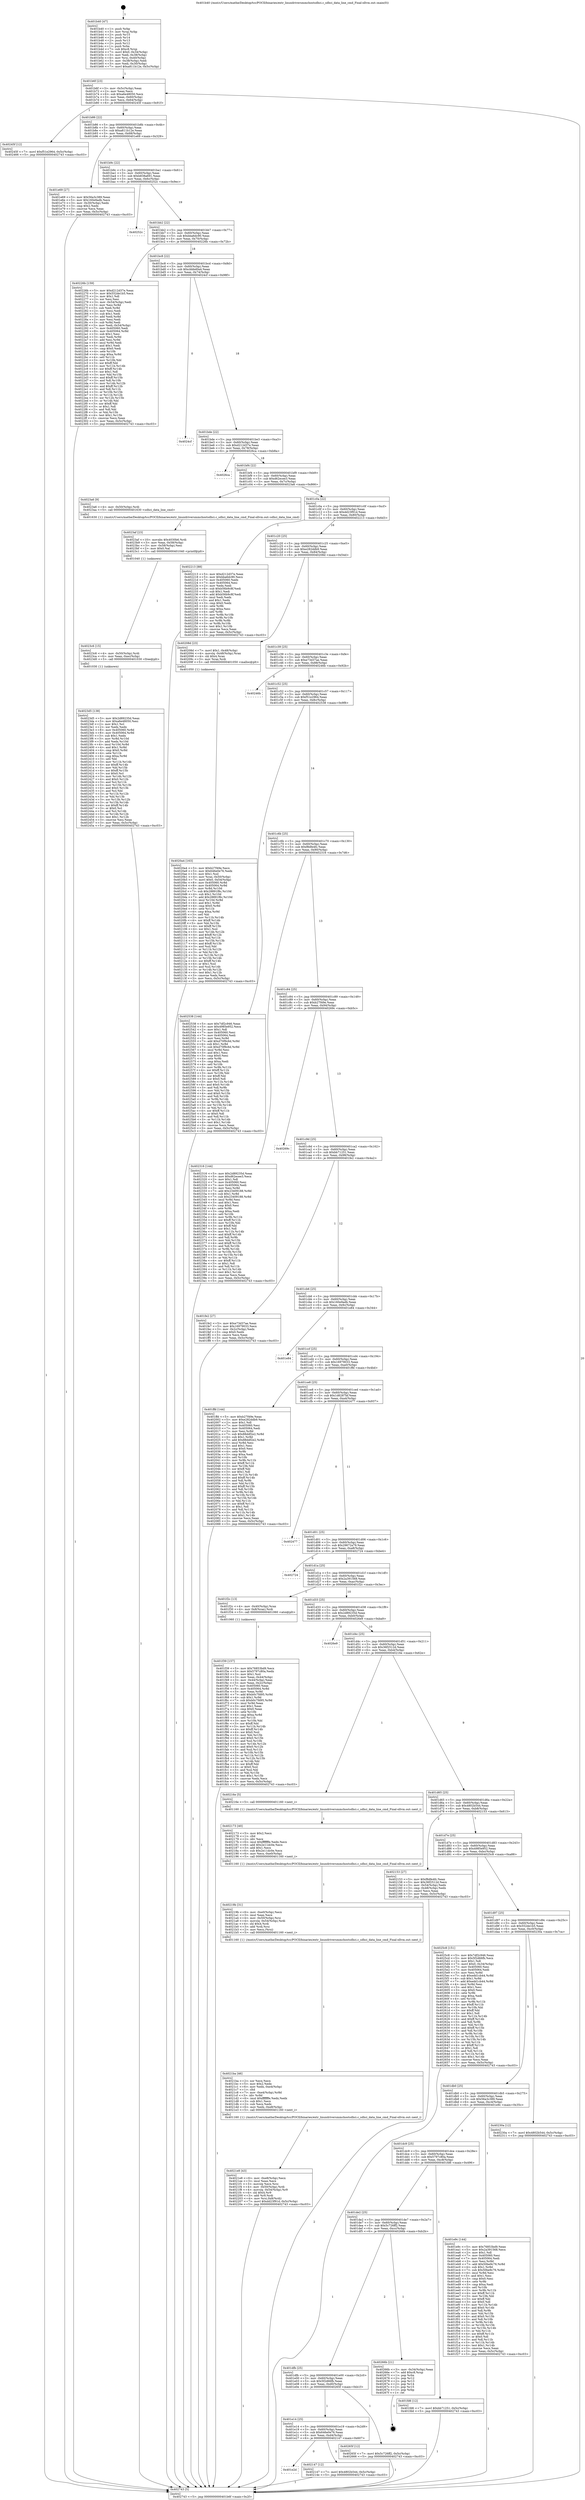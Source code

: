 digraph "0x401b40" {
  label = "0x401b40 (/mnt/c/Users/mathe/Desktop/tcc/POCII/binaries/extr_linuxdriversmmchostsdhci.c_sdhci_data_line_cmd_Final-ollvm.out::main(0))"
  labelloc = "t"
  node[shape=record]

  Entry [label="",width=0.3,height=0.3,shape=circle,fillcolor=black,style=filled]
  "0x401b6f" [label="{
     0x401b6f [23]\l
     | [instrs]\l
     &nbsp;&nbsp;0x401b6f \<+3\>: mov -0x5c(%rbp),%eax\l
     &nbsp;&nbsp;0x401b72 \<+2\>: mov %eax,%ecx\l
     &nbsp;&nbsp;0x401b74 \<+6\>: sub $0xa6e48050,%ecx\l
     &nbsp;&nbsp;0x401b7a \<+3\>: mov %eax,-0x60(%rbp)\l
     &nbsp;&nbsp;0x401b7d \<+3\>: mov %ecx,-0x64(%rbp)\l
     &nbsp;&nbsp;0x401b80 \<+6\>: je 000000000040245f \<main+0x91f\>\l
  }"]
  "0x40245f" [label="{
     0x40245f [12]\l
     | [instrs]\l
     &nbsp;&nbsp;0x40245f \<+7\>: movl $0xf51e2964,-0x5c(%rbp)\l
     &nbsp;&nbsp;0x402466 \<+5\>: jmp 0000000000402743 \<main+0xc03\>\l
  }"]
  "0x401b86" [label="{
     0x401b86 [22]\l
     | [instrs]\l
     &nbsp;&nbsp;0x401b86 \<+5\>: jmp 0000000000401b8b \<main+0x4b\>\l
     &nbsp;&nbsp;0x401b8b \<+3\>: mov -0x60(%rbp),%eax\l
     &nbsp;&nbsp;0x401b8e \<+5\>: sub $0xa811b12e,%eax\l
     &nbsp;&nbsp;0x401b93 \<+3\>: mov %eax,-0x68(%rbp)\l
     &nbsp;&nbsp;0x401b96 \<+6\>: je 0000000000401e69 \<main+0x329\>\l
  }"]
  Exit [label="",width=0.3,height=0.3,shape=circle,fillcolor=black,style=filled,peripheries=2]
  "0x401e69" [label="{
     0x401e69 [27]\l
     | [instrs]\l
     &nbsp;&nbsp;0x401e69 \<+5\>: mov $0x56a3c389,%eax\l
     &nbsp;&nbsp;0x401e6e \<+5\>: mov $0x160e9adb,%ecx\l
     &nbsp;&nbsp;0x401e73 \<+3\>: mov -0x30(%rbp),%edx\l
     &nbsp;&nbsp;0x401e76 \<+3\>: cmp $0x2,%edx\l
     &nbsp;&nbsp;0x401e79 \<+3\>: cmovne %ecx,%eax\l
     &nbsp;&nbsp;0x401e7c \<+3\>: mov %eax,-0x5c(%rbp)\l
     &nbsp;&nbsp;0x401e7f \<+5\>: jmp 0000000000402743 \<main+0xc03\>\l
  }"]
  "0x401b9c" [label="{
     0x401b9c [22]\l
     | [instrs]\l
     &nbsp;&nbsp;0x401b9c \<+5\>: jmp 0000000000401ba1 \<main+0x61\>\l
     &nbsp;&nbsp;0x401ba1 \<+3\>: mov -0x60(%rbp),%eax\l
     &nbsp;&nbsp;0x401ba4 \<+5\>: sub $0xb838a691,%eax\l
     &nbsp;&nbsp;0x401ba9 \<+3\>: mov %eax,-0x6c(%rbp)\l
     &nbsp;&nbsp;0x401bac \<+6\>: je 000000000040252c \<main+0x9ec\>\l
  }"]
  "0x402743" [label="{
     0x402743 [5]\l
     | [instrs]\l
     &nbsp;&nbsp;0x402743 \<+5\>: jmp 0000000000401b6f \<main+0x2f\>\l
  }"]
  "0x401b40" [label="{
     0x401b40 [47]\l
     | [instrs]\l
     &nbsp;&nbsp;0x401b40 \<+1\>: push %rbp\l
     &nbsp;&nbsp;0x401b41 \<+3\>: mov %rsp,%rbp\l
     &nbsp;&nbsp;0x401b44 \<+2\>: push %r15\l
     &nbsp;&nbsp;0x401b46 \<+2\>: push %r14\l
     &nbsp;&nbsp;0x401b48 \<+2\>: push %r13\l
     &nbsp;&nbsp;0x401b4a \<+2\>: push %r12\l
     &nbsp;&nbsp;0x401b4c \<+1\>: push %rbx\l
     &nbsp;&nbsp;0x401b4d \<+7\>: sub $0xc8,%rsp\l
     &nbsp;&nbsp;0x401b54 \<+7\>: movl $0x0,-0x34(%rbp)\l
     &nbsp;&nbsp;0x401b5b \<+3\>: mov %edi,-0x38(%rbp)\l
     &nbsp;&nbsp;0x401b5e \<+4\>: mov %rsi,-0x40(%rbp)\l
     &nbsp;&nbsp;0x401b62 \<+3\>: mov -0x38(%rbp),%edi\l
     &nbsp;&nbsp;0x401b65 \<+3\>: mov %edi,-0x30(%rbp)\l
     &nbsp;&nbsp;0x401b68 \<+7\>: movl $0xa811b12e,-0x5c(%rbp)\l
  }"]
  "0x4023d5" [label="{
     0x4023d5 [138]\l
     | [instrs]\l
     &nbsp;&nbsp;0x4023d5 \<+5\>: mov $0x2d89235d,%eax\l
     &nbsp;&nbsp;0x4023da \<+5\>: mov $0xa6e48050,%esi\l
     &nbsp;&nbsp;0x4023df \<+2\>: mov $0x1,%cl\l
     &nbsp;&nbsp;0x4023e1 \<+2\>: xor %edx,%edx\l
     &nbsp;&nbsp;0x4023e3 \<+8\>: mov 0x405060,%r8d\l
     &nbsp;&nbsp;0x4023eb \<+8\>: mov 0x405064,%r9d\l
     &nbsp;&nbsp;0x4023f3 \<+3\>: sub $0x1,%edx\l
     &nbsp;&nbsp;0x4023f6 \<+3\>: mov %r8d,%r10d\l
     &nbsp;&nbsp;0x4023f9 \<+3\>: add %edx,%r10d\l
     &nbsp;&nbsp;0x4023fc \<+4\>: imul %r10d,%r8d\l
     &nbsp;&nbsp;0x402400 \<+4\>: and $0x1,%r8d\l
     &nbsp;&nbsp;0x402404 \<+4\>: cmp $0x0,%r8d\l
     &nbsp;&nbsp;0x402408 \<+4\>: sete %r11b\l
     &nbsp;&nbsp;0x40240c \<+4\>: cmp $0xa,%r9d\l
     &nbsp;&nbsp;0x402410 \<+3\>: setl %bl\l
     &nbsp;&nbsp;0x402413 \<+3\>: mov %r11b,%r14b\l
     &nbsp;&nbsp;0x402416 \<+4\>: xor $0xff,%r14b\l
     &nbsp;&nbsp;0x40241a \<+3\>: mov %bl,%r15b\l
     &nbsp;&nbsp;0x40241d \<+4\>: xor $0xff,%r15b\l
     &nbsp;&nbsp;0x402421 \<+3\>: xor $0x0,%cl\l
     &nbsp;&nbsp;0x402424 \<+3\>: mov %r14b,%r12b\l
     &nbsp;&nbsp;0x402427 \<+4\>: and $0x0,%r12b\l
     &nbsp;&nbsp;0x40242b \<+3\>: and %cl,%r11b\l
     &nbsp;&nbsp;0x40242e \<+3\>: mov %r15b,%r13b\l
     &nbsp;&nbsp;0x402431 \<+4\>: and $0x0,%r13b\l
     &nbsp;&nbsp;0x402435 \<+2\>: and %cl,%bl\l
     &nbsp;&nbsp;0x402437 \<+3\>: or %r11b,%r12b\l
     &nbsp;&nbsp;0x40243a \<+3\>: or %bl,%r13b\l
     &nbsp;&nbsp;0x40243d \<+3\>: xor %r13b,%r12b\l
     &nbsp;&nbsp;0x402440 \<+3\>: or %r15b,%r14b\l
     &nbsp;&nbsp;0x402443 \<+4\>: xor $0xff,%r14b\l
     &nbsp;&nbsp;0x402447 \<+3\>: or $0x0,%cl\l
     &nbsp;&nbsp;0x40244a \<+3\>: and %cl,%r14b\l
     &nbsp;&nbsp;0x40244d \<+3\>: or %r14b,%r12b\l
     &nbsp;&nbsp;0x402450 \<+4\>: test $0x1,%r12b\l
     &nbsp;&nbsp;0x402454 \<+3\>: cmovne %esi,%eax\l
     &nbsp;&nbsp;0x402457 \<+3\>: mov %eax,-0x5c(%rbp)\l
     &nbsp;&nbsp;0x40245a \<+5\>: jmp 0000000000402743 \<main+0xc03\>\l
  }"]
  "0x40252c" [label="{
     0x40252c\l
  }", style=dashed]
  "0x401bb2" [label="{
     0x401bb2 [22]\l
     | [instrs]\l
     &nbsp;&nbsp;0x401bb2 \<+5\>: jmp 0000000000401bb7 \<main+0x77\>\l
     &nbsp;&nbsp;0x401bb7 \<+3\>: mov -0x60(%rbp),%eax\l
     &nbsp;&nbsp;0x401bba \<+5\>: sub $0xbba6dc90,%eax\l
     &nbsp;&nbsp;0x401bbf \<+3\>: mov %eax,-0x70(%rbp)\l
     &nbsp;&nbsp;0x401bc2 \<+6\>: je 000000000040226b \<main+0x72b\>\l
  }"]
  "0x4023c6" [label="{
     0x4023c6 [15]\l
     | [instrs]\l
     &nbsp;&nbsp;0x4023c6 \<+4\>: mov -0x50(%rbp),%rdi\l
     &nbsp;&nbsp;0x4023ca \<+6\>: mov %eax,-0xec(%rbp)\l
     &nbsp;&nbsp;0x4023d0 \<+5\>: call 0000000000401030 \<free@plt\>\l
     | [calls]\l
     &nbsp;&nbsp;0x401030 \{1\} (unknown)\l
  }"]
  "0x40226b" [label="{
     0x40226b [159]\l
     | [instrs]\l
     &nbsp;&nbsp;0x40226b \<+5\>: mov $0xd212d37e,%eax\l
     &nbsp;&nbsp;0x402270 \<+5\>: mov $0x552de1b5,%ecx\l
     &nbsp;&nbsp;0x402275 \<+2\>: mov $0x1,%dl\l
     &nbsp;&nbsp;0x402277 \<+2\>: xor %esi,%esi\l
     &nbsp;&nbsp;0x402279 \<+3\>: mov -0x54(%rbp),%edi\l
     &nbsp;&nbsp;0x40227c \<+3\>: mov %esi,%r8d\l
     &nbsp;&nbsp;0x40227f \<+3\>: sub %edi,%r8d\l
     &nbsp;&nbsp;0x402282 \<+2\>: mov %esi,%edi\l
     &nbsp;&nbsp;0x402284 \<+3\>: sub $0x1,%edi\l
     &nbsp;&nbsp;0x402287 \<+3\>: add %edi,%r8d\l
     &nbsp;&nbsp;0x40228a \<+2\>: mov %esi,%edi\l
     &nbsp;&nbsp;0x40228c \<+3\>: sub %r8d,%edi\l
     &nbsp;&nbsp;0x40228f \<+3\>: mov %edi,-0x54(%rbp)\l
     &nbsp;&nbsp;0x402292 \<+7\>: mov 0x405060,%edi\l
     &nbsp;&nbsp;0x402299 \<+8\>: mov 0x405064,%r8d\l
     &nbsp;&nbsp;0x4022a1 \<+3\>: sub $0x1,%esi\l
     &nbsp;&nbsp;0x4022a4 \<+3\>: mov %edi,%r9d\l
     &nbsp;&nbsp;0x4022a7 \<+3\>: add %esi,%r9d\l
     &nbsp;&nbsp;0x4022aa \<+4\>: imul %r9d,%edi\l
     &nbsp;&nbsp;0x4022ae \<+3\>: and $0x1,%edi\l
     &nbsp;&nbsp;0x4022b1 \<+3\>: cmp $0x0,%edi\l
     &nbsp;&nbsp;0x4022b4 \<+4\>: sete %r10b\l
     &nbsp;&nbsp;0x4022b8 \<+4\>: cmp $0xa,%r8d\l
     &nbsp;&nbsp;0x4022bc \<+4\>: setl %r11b\l
     &nbsp;&nbsp;0x4022c0 \<+3\>: mov %r10b,%bl\l
     &nbsp;&nbsp;0x4022c3 \<+3\>: xor $0xff,%bl\l
     &nbsp;&nbsp;0x4022c6 \<+3\>: mov %r11b,%r14b\l
     &nbsp;&nbsp;0x4022c9 \<+4\>: xor $0xff,%r14b\l
     &nbsp;&nbsp;0x4022cd \<+3\>: xor $0x1,%dl\l
     &nbsp;&nbsp;0x4022d0 \<+3\>: mov %bl,%r15b\l
     &nbsp;&nbsp;0x4022d3 \<+4\>: and $0xff,%r15b\l
     &nbsp;&nbsp;0x4022d7 \<+3\>: and %dl,%r10b\l
     &nbsp;&nbsp;0x4022da \<+3\>: mov %r14b,%r12b\l
     &nbsp;&nbsp;0x4022dd \<+4\>: and $0xff,%r12b\l
     &nbsp;&nbsp;0x4022e1 \<+3\>: and %dl,%r11b\l
     &nbsp;&nbsp;0x4022e4 \<+3\>: or %r10b,%r15b\l
     &nbsp;&nbsp;0x4022e7 \<+3\>: or %r11b,%r12b\l
     &nbsp;&nbsp;0x4022ea \<+3\>: xor %r12b,%r15b\l
     &nbsp;&nbsp;0x4022ed \<+3\>: or %r14b,%bl\l
     &nbsp;&nbsp;0x4022f0 \<+3\>: xor $0xff,%bl\l
     &nbsp;&nbsp;0x4022f3 \<+3\>: or $0x1,%dl\l
     &nbsp;&nbsp;0x4022f6 \<+2\>: and %dl,%bl\l
     &nbsp;&nbsp;0x4022f8 \<+3\>: or %bl,%r15b\l
     &nbsp;&nbsp;0x4022fb \<+4\>: test $0x1,%r15b\l
     &nbsp;&nbsp;0x4022ff \<+3\>: cmovne %ecx,%eax\l
     &nbsp;&nbsp;0x402302 \<+3\>: mov %eax,-0x5c(%rbp)\l
     &nbsp;&nbsp;0x402305 \<+5\>: jmp 0000000000402743 \<main+0xc03\>\l
  }"]
  "0x401bc8" [label="{
     0x401bc8 [22]\l
     | [instrs]\l
     &nbsp;&nbsp;0x401bc8 \<+5\>: jmp 0000000000401bcd \<main+0x8d\>\l
     &nbsp;&nbsp;0x401bcd \<+3\>: mov -0x60(%rbp),%eax\l
     &nbsp;&nbsp;0x401bd0 \<+5\>: sub $0xcbbbd0a4,%eax\l
     &nbsp;&nbsp;0x401bd5 \<+3\>: mov %eax,-0x74(%rbp)\l
     &nbsp;&nbsp;0x401bd8 \<+6\>: je 00000000004024cf \<main+0x98f\>\l
  }"]
  "0x4023af" [label="{
     0x4023af [23]\l
     | [instrs]\l
     &nbsp;&nbsp;0x4023af \<+10\>: movabs $0x4030b6,%rdi\l
     &nbsp;&nbsp;0x4023b9 \<+3\>: mov %eax,-0x58(%rbp)\l
     &nbsp;&nbsp;0x4023bc \<+3\>: mov -0x58(%rbp),%esi\l
     &nbsp;&nbsp;0x4023bf \<+2\>: mov $0x0,%al\l
     &nbsp;&nbsp;0x4023c1 \<+5\>: call 0000000000401040 \<printf@plt\>\l
     | [calls]\l
     &nbsp;&nbsp;0x401040 \{1\} (unknown)\l
  }"]
  "0x4024cf" [label="{
     0x4024cf\l
  }", style=dashed]
  "0x401bde" [label="{
     0x401bde [22]\l
     | [instrs]\l
     &nbsp;&nbsp;0x401bde \<+5\>: jmp 0000000000401be3 \<main+0xa3\>\l
     &nbsp;&nbsp;0x401be3 \<+3\>: mov -0x60(%rbp),%eax\l
     &nbsp;&nbsp;0x401be6 \<+5\>: sub $0xd212d37e,%eax\l
     &nbsp;&nbsp;0x401beb \<+3\>: mov %eax,-0x78(%rbp)\l
     &nbsp;&nbsp;0x401bee \<+6\>: je 00000000004026ca \<main+0xb8a\>\l
  }"]
  "0x4021e8" [label="{
     0x4021e8 [43]\l
     | [instrs]\l
     &nbsp;&nbsp;0x4021e8 \<+6\>: mov -0xe8(%rbp),%ecx\l
     &nbsp;&nbsp;0x4021ee \<+3\>: imul %eax,%ecx\l
     &nbsp;&nbsp;0x4021f1 \<+3\>: movslq %ecx,%rsi\l
     &nbsp;&nbsp;0x4021f4 \<+4\>: mov -0x50(%rbp),%rdi\l
     &nbsp;&nbsp;0x4021f8 \<+4\>: movslq -0x54(%rbp),%r9\l
     &nbsp;&nbsp;0x4021fc \<+4\>: shl $0x4,%r9\l
     &nbsp;&nbsp;0x402200 \<+3\>: add %r9,%rdi\l
     &nbsp;&nbsp;0x402203 \<+4\>: mov %rsi,0x8(%rdi)\l
     &nbsp;&nbsp;0x402207 \<+7\>: movl $0xdd23f91d,-0x5c(%rbp)\l
     &nbsp;&nbsp;0x40220e \<+5\>: jmp 0000000000402743 \<main+0xc03\>\l
  }"]
  "0x4026ca" [label="{
     0x4026ca\l
  }", style=dashed]
  "0x401bf4" [label="{
     0x401bf4 [22]\l
     | [instrs]\l
     &nbsp;&nbsp;0x401bf4 \<+5\>: jmp 0000000000401bf9 \<main+0xb9\>\l
     &nbsp;&nbsp;0x401bf9 \<+3\>: mov -0x60(%rbp),%eax\l
     &nbsp;&nbsp;0x401bfc \<+5\>: sub $0xd62ecee3,%eax\l
     &nbsp;&nbsp;0x401c01 \<+3\>: mov %eax,-0x7c(%rbp)\l
     &nbsp;&nbsp;0x401c04 \<+6\>: je 00000000004023a6 \<main+0x866\>\l
  }"]
  "0x4021ba" [label="{
     0x4021ba [46]\l
     | [instrs]\l
     &nbsp;&nbsp;0x4021ba \<+2\>: xor %ecx,%ecx\l
     &nbsp;&nbsp;0x4021bc \<+5\>: mov $0x2,%edx\l
     &nbsp;&nbsp;0x4021c1 \<+6\>: mov %edx,-0xe4(%rbp)\l
     &nbsp;&nbsp;0x4021c7 \<+1\>: cltd\l
     &nbsp;&nbsp;0x4021c8 \<+7\>: mov -0xe4(%rbp),%r8d\l
     &nbsp;&nbsp;0x4021cf \<+3\>: idiv %r8d\l
     &nbsp;&nbsp;0x4021d2 \<+6\>: imul $0xfffffffe,%edx,%edx\l
     &nbsp;&nbsp;0x4021d8 \<+3\>: sub $0x1,%ecx\l
     &nbsp;&nbsp;0x4021db \<+2\>: sub %ecx,%edx\l
     &nbsp;&nbsp;0x4021dd \<+6\>: mov %edx,-0xe8(%rbp)\l
     &nbsp;&nbsp;0x4021e3 \<+5\>: call 0000000000401160 \<next_i\>\l
     | [calls]\l
     &nbsp;&nbsp;0x401160 \{1\} (/mnt/c/Users/mathe/Desktop/tcc/POCII/binaries/extr_linuxdriversmmchostsdhci.c_sdhci_data_line_cmd_Final-ollvm.out::next_i)\l
  }"]
  "0x4023a6" [label="{
     0x4023a6 [9]\l
     | [instrs]\l
     &nbsp;&nbsp;0x4023a6 \<+4\>: mov -0x50(%rbp),%rdi\l
     &nbsp;&nbsp;0x4023aa \<+5\>: call 0000000000401630 \<sdhci_data_line_cmd\>\l
     | [calls]\l
     &nbsp;&nbsp;0x401630 \{1\} (/mnt/c/Users/mathe/Desktop/tcc/POCII/binaries/extr_linuxdriversmmchostsdhci.c_sdhci_data_line_cmd_Final-ollvm.out::sdhci_data_line_cmd)\l
  }"]
  "0x401c0a" [label="{
     0x401c0a [22]\l
     | [instrs]\l
     &nbsp;&nbsp;0x401c0a \<+5\>: jmp 0000000000401c0f \<main+0xcf\>\l
     &nbsp;&nbsp;0x401c0f \<+3\>: mov -0x60(%rbp),%eax\l
     &nbsp;&nbsp;0x401c12 \<+5\>: sub $0xdd23f91d,%eax\l
     &nbsp;&nbsp;0x401c17 \<+3\>: mov %eax,-0x80(%rbp)\l
     &nbsp;&nbsp;0x401c1a \<+6\>: je 0000000000402213 \<main+0x6d3\>\l
  }"]
  "0x40219b" [label="{
     0x40219b [31]\l
     | [instrs]\l
     &nbsp;&nbsp;0x40219b \<+6\>: mov -0xe0(%rbp),%ecx\l
     &nbsp;&nbsp;0x4021a1 \<+3\>: imul %eax,%ecx\l
     &nbsp;&nbsp;0x4021a4 \<+4\>: mov -0x50(%rbp),%rsi\l
     &nbsp;&nbsp;0x4021a8 \<+4\>: movslq -0x54(%rbp),%rdi\l
     &nbsp;&nbsp;0x4021ac \<+4\>: shl $0x4,%rdi\l
     &nbsp;&nbsp;0x4021b0 \<+3\>: add %rdi,%rsi\l
     &nbsp;&nbsp;0x4021b3 \<+2\>: mov %ecx,(%rsi)\l
     &nbsp;&nbsp;0x4021b5 \<+5\>: call 0000000000401160 \<next_i\>\l
     | [calls]\l
     &nbsp;&nbsp;0x401160 \{1\} (/mnt/c/Users/mathe/Desktop/tcc/POCII/binaries/extr_linuxdriversmmchostsdhci.c_sdhci_data_line_cmd_Final-ollvm.out::next_i)\l
  }"]
  "0x402213" [label="{
     0x402213 [88]\l
     | [instrs]\l
     &nbsp;&nbsp;0x402213 \<+5\>: mov $0xd212d37e,%eax\l
     &nbsp;&nbsp;0x402218 \<+5\>: mov $0xbba6dc90,%ecx\l
     &nbsp;&nbsp;0x40221d \<+7\>: mov 0x405060,%edx\l
     &nbsp;&nbsp;0x402224 \<+7\>: mov 0x405064,%esi\l
     &nbsp;&nbsp;0x40222b \<+2\>: mov %edx,%edi\l
     &nbsp;&nbsp;0x40222d \<+6\>: sub $0xb56b9c8f,%edi\l
     &nbsp;&nbsp;0x402233 \<+3\>: sub $0x1,%edi\l
     &nbsp;&nbsp;0x402236 \<+6\>: add $0xb56b9c8f,%edi\l
     &nbsp;&nbsp;0x40223c \<+3\>: imul %edi,%edx\l
     &nbsp;&nbsp;0x40223f \<+3\>: and $0x1,%edx\l
     &nbsp;&nbsp;0x402242 \<+3\>: cmp $0x0,%edx\l
     &nbsp;&nbsp;0x402245 \<+4\>: sete %r8b\l
     &nbsp;&nbsp;0x402249 \<+3\>: cmp $0xa,%esi\l
     &nbsp;&nbsp;0x40224c \<+4\>: setl %r9b\l
     &nbsp;&nbsp;0x402250 \<+3\>: mov %r8b,%r10b\l
     &nbsp;&nbsp;0x402253 \<+3\>: and %r9b,%r10b\l
     &nbsp;&nbsp;0x402256 \<+3\>: xor %r9b,%r8b\l
     &nbsp;&nbsp;0x402259 \<+3\>: or %r8b,%r10b\l
     &nbsp;&nbsp;0x40225c \<+4\>: test $0x1,%r10b\l
     &nbsp;&nbsp;0x402260 \<+3\>: cmovne %ecx,%eax\l
     &nbsp;&nbsp;0x402263 \<+3\>: mov %eax,-0x5c(%rbp)\l
     &nbsp;&nbsp;0x402266 \<+5\>: jmp 0000000000402743 \<main+0xc03\>\l
  }"]
  "0x401c20" [label="{
     0x401c20 [25]\l
     | [instrs]\l
     &nbsp;&nbsp;0x401c20 \<+5\>: jmp 0000000000401c25 \<main+0xe5\>\l
     &nbsp;&nbsp;0x401c25 \<+3\>: mov -0x60(%rbp),%eax\l
     &nbsp;&nbsp;0x401c28 \<+5\>: sub $0xe282ddb9,%eax\l
     &nbsp;&nbsp;0x401c2d \<+6\>: mov %eax,-0x84(%rbp)\l
     &nbsp;&nbsp;0x401c33 \<+6\>: je 000000000040208d \<main+0x54d\>\l
  }"]
  "0x402173" [label="{
     0x402173 [40]\l
     | [instrs]\l
     &nbsp;&nbsp;0x402173 \<+5\>: mov $0x2,%ecx\l
     &nbsp;&nbsp;0x402178 \<+1\>: cltd\l
     &nbsp;&nbsp;0x402179 \<+2\>: idiv %ecx\l
     &nbsp;&nbsp;0x40217b \<+6\>: imul $0xfffffffe,%edx,%ecx\l
     &nbsp;&nbsp;0x402181 \<+6\>: add $0x2e11dc0e,%ecx\l
     &nbsp;&nbsp;0x402187 \<+3\>: add $0x1,%ecx\l
     &nbsp;&nbsp;0x40218a \<+6\>: sub $0x2e11dc0e,%ecx\l
     &nbsp;&nbsp;0x402190 \<+6\>: mov %ecx,-0xe0(%rbp)\l
     &nbsp;&nbsp;0x402196 \<+5\>: call 0000000000401160 \<next_i\>\l
     | [calls]\l
     &nbsp;&nbsp;0x401160 \{1\} (/mnt/c/Users/mathe/Desktop/tcc/POCII/binaries/extr_linuxdriversmmchostsdhci.c_sdhci_data_line_cmd_Final-ollvm.out::next_i)\l
  }"]
  "0x40208d" [label="{
     0x40208d [23]\l
     | [instrs]\l
     &nbsp;&nbsp;0x40208d \<+7\>: movl $0x1,-0x48(%rbp)\l
     &nbsp;&nbsp;0x402094 \<+4\>: movslq -0x48(%rbp),%rax\l
     &nbsp;&nbsp;0x402098 \<+4\>: shl $0x4,%rax\l
     &nbsp;&nbsp;0x40209c \<+3\>: mov %rax,%rdi\l
     &nbsp;&nbsp;0x40209f \<+5\>: call 0000000000401050 \<malloc@plt\>\l
     | [calls]\l
     &nbsp;&nbsp;0x401050 \{1\} (unknown)\l
  }"]
  "0x401c39" [label="{
     0x401c39 [25]\l
     | [instrs]\l
     &nbsp;&nbsp;0x401c39 \<+5\>: jmp 0000000000401c3e \<main+0xfe\>\l
     &nbsp;&nbsp;0x401c3e \<+3\>: mov -0x60(%rbp),%eax\l
     &nbsp;&nbsp;0x401c41 \<+5\>: sub $0xe73d37ae,%eax\l
     &nbsp;&nbsp;0x401c46 \<+6\>: mov %eax,-0x88(%rbp)\l
     &nbsp;&nbsp;0x401c4c \<+6\>: je 000000000040246b \<main+0x92b\>\l
  }"]
  "0x401e2d" [label="{
     0x401e2d\l
  }", style=dashed]
  "0x40246b" [label="{
     0x40246b\l
  }", style=dashed]
  "0x401c52" [label="{
     0x401c52 [25]\l
     | [instrs]\l
     &nbsp;&nbsp;0x401c52 \<+5\>: jmp 0000000000401c57 \<main+0x117\>\l
     &nbsp;&nbsp;0x401c57 \<+3\>: mov -0x60(%rbp),%eax\l
     &nbsp;&nbsp;0x401c5a \<+5\>: sub $0xf51e2964,%eax\l
     &nbsp;&nbsp;0x401c5f \<+6\>: mov %eax,-0x8c(%rbp)\l
     &nbsp;&nbsp;0x401c65 \<+6\>: je 0000000000402538 \<main+0x9f8\>\l
  }"]
  "0x402147" [label="{
     0x402147 [12]\l
     | [instrs]\l
     &nbsp;&nbsp;0x402147 \<+7\>: movl $0x4802b544,-0x5c(%rbp)\l
     &nbsp;&nbsp;0x40214e \<+5\>: jmp 0000000000402743 \<main+0xc03\>\l
  }"]
  "0x402538" [label="{
     0x402538 [144]\l
     | [instrs]\l
     &nbsp;&nbsp;0x402538 \<+5\>: mov $0x7df2c946,%eax\l
     &nbsp;&nbsp;0x40253d \<+5\>: mov $0x4985e952,%ecx\l
     &nbsp;&nbsp;0x402542 \<+2\>: mov $0x1,%dl\l
     &nbsp;&nbsp;0x402544 \<+7\>: mov 0x405060,%esi\l
     &nbsp;&nbsp;0x40254b \<+7\>: mov 0x405064,%edi\l
     &nbsp;&nbsp;0x402552 \<+3\>: mov %esi,%r8d\l
     &nbsp;&nbsp;0x402555 \<+7\>: add $0xd70f9c6d,%r8d\l
     &nbsp;&nbsp;0x40255c \<+4\>: sub $0x1,%r8d\l
     &nbsp;&nbsp;0x402560 \<+7\>: sub $0xd70f9c6d,%r8d\l
     &nbsp;&nbsp;0x402567 \<+4\>: imul %r8d,%esi\l
     &nbsp;&nbsp;0x40256b \<+3\>: and $0x1,%esi\l
     &nbsp;&nbsp;0x40256e \<+3\>: cmp $0x0,%esi\l
     &nbsp;&nbsp;0x402571 \<+4\>: sete %r9b\l
     &nbsp;&nbsp;0x402575 \<+3\>: cmp $0xa,%edi\l
     &nbsp;&nbsp;0x402578 \<+4\>: setl %r10b\l
     &nbsp;&nbsp;0x40257c \<+3\>: mov %r9b,%r11b\l
     &nbsp;&nbsp;0x40257f \<+4\>: xor $0xff,%r11b\l
     &nbsp;&nbsp;0x402583 \<+3\>: mov %r10b,%bl\l
     &nbsp;&nbsp;0x402586 \<+3\>: xor $0xff,%bl\l
     &nbsp;&nbsp;0x402589 \<+3\>: xor $0x0,%dl\l
     &nbsp;&nbsp;0x40258c \<+3\>: mov %r11b,%r14b\l
     &nbsp;&nbsp;0x40258f \<+4\>: and $0x0,%r14b\l
     &nbsp;&nbsp;0x402593 \<+3\>: and %dl,%r9b\l
     &nbsp;&nbsp;0x402596 \<+3\>: mov %bl,%r15b\l
     &nbsp;&nbsp;0x402599 \<+4\>: and $0x0,%r15b\l
     &nbsp;&nbsp;0x40259d \<+3\>: and %dl,%r10b\l
     &nbsp;&nbsp;0x4025a0 \<+3\>: or %r9b,%r14b\l
     &nbsp;&nbsp;0x4025a3 \<+3\>: or %r10b,%r15b\l
     &nbsp;&nbsp;0x4025a6 \<+3\>: xor %r15b,%r14b\l
     &nbsp;&nbsp;0x4025a9 \<+3\>: or %bl,%r11b\l
     &nbsp;&nbsp;0x4025ac \<+4\>: xor $0xff,%r11b\l
     &nbsp;&nbsp;0x4025b0 \<+3\>: or $0x0,%dl\l
     &nbsp;&nbsp;0x4025b3 \<+3\>: and %dl,%r11b\l
     &nbsp;&nbsp;0x4025b6 \<+3\>: or %r11b,%r14b\l
     &nbsp;&nbsp;0x4025b9 \<+4\>: test $0x1,%r14b\l
     &nbsp;&nbsp;0x4025bd \<+3\>: cmovne %ecx,%eax\l
     &nbsp;&nbsp;0x4025c0 \<+3\>: mov %eax,-0x5c(%rbp)\l
     &nbsp;&nbsp;0x4025c3 \<+5\>: jmp 0000000000402743 \<main+0xc03\>\l
  }"]
  "0x401c6b" [label="{
     0x401c6b [25]\l
     | [instrs]\l
     &nbsp;&nbsp;0x401c6b \<+5\>: jmp 0000000000401c70 \<main+0x130\>\l
     &nbsp;&nbsp;0x401c70 \<+3\>: mov -0x60(%rbp),%eax\l
     &nbsp;&nbsp;0x401c73 \<+5\>: sub $0xf8dfe4fc,%eax\l
     &nbsp;&nbsp;0x401c78 \<+6\>: mov %eax,-0x90(%rbp)\l
     &nbsp;&nbsp;0x401c7e \<+6\>: je 0000000000402316 \<main+0x7d6\>\l
  }"]
  "0x401e14" [label="{
     0x401e14 [25]\l
     | [instrs]\l
     &nbsp;&nbsp;0x401e14 \<+5\>: jmp 0000000000401e19 \<main+0x2d9\>\l
     &nbsp;&nbsp;0x401e19 \<+3\>: mov -0x60(%rbp),%eax\l
     &nbsp;&nbsp;0x401e1c \<+5\>: sub $0x646e0e76,%eax\l
     &nbsp;&nbsp;0x401e21 \<+6\>: mov %eax,-0xd4(%rbp)\l
     &nbsp;&nbsp;0x401e27 \<+6\>: je 0000000000402147 \<main+0x607\>\l
  }"]
  "0x402316" [label="{
     0x402316 [144]\l
     | [instrs]\l
     &nbsp;&nbsp;0x402316 \<+5\>: mov $0x2d89235d,%eax\l
     &nbsp;&nbsp;0x40231b \<+5\>: mov $0xd62ecee3,%ecx\l
     &nbsp;&nbsp;0x402320 \<+2\>: mov $0x1,%dl\l
     &nbsp;&nbsp;0x402322 \<+7\>: mov 0x405060,%esi\l
     &nbsp;&nbsp;0x402329 \<+7\>: mov 0x405064,%edi\l
     &nbsp;&nbsp;0x402330 \<+3\>: mov %esi,%r8d\l
     &nbsp;&nbsp;0x402333 \<+7\>: add $0x23409188,%r8d\l
     &nbsp;&nbsp;0x40233a \<+4\>: sub $0x1,%r8d\l
     &nbsp;&nbsp;0x40233e \<+7\>: sub $0x23409188,%r8d\l
     &nbsp;&nbsp;0x402345 \<+4\>: imul %r8d,%esi\l
     &nbsp;&nbsp;0x402349 \<+3\>: and $0x1,%esi\l
     &nbsp;&nbsp;0x40234c \<+3\>: cmp $0x0,%esi\l
     &nbsp;&nbsp;0x40234f \<+4\>: sete %r9b\l
     &nbsp;&nbsp;0x402353 \<+3\>: cmp $0xa,%edi\l
     &nbsp;&nbsp;0x402356 \<+4\>: setl %r10b\l
     &nbsp;&nbsp;0x40235a \<+3\>: mov %r9b,%r11b\l
     &nbsp;&nbsp;0x40235d \<+4\>: xor $0xff,%r11b\l
     &nbsp;&nbsp;0x402361 \<+3\>: mov %r10b,%bl\l
     &nbsp;&nbsp;0x402364 \<+3\>: xor $0xff,%bl\l
     &nbsp;&nbsp;0x402367 \<+3\>: xor $0x1,%dl\l
     &nbsp;&nbsp;0x40236a \<+3\>: mov %r11b,%r14b\l
     &nbsp;&nbsp;0x40236d \<+4\>: and $0xff,%r14b\l
     &nbsp;&nbsp;0x402371 \<+3\>: and %dl,%r9b\l
     &nbsp;&nbsp;0x402374 \<+3\>: mov %bl,%r15b\l
     &nbsp;&nbsp;0x402377 \<+4\>: and $0xff,%r15b\l
     &nbsp;&nbsp;0x40237b \<+3\>: and %dl,%r10b\l
     &nbsp;&nbsp;0x40237e \<+3\>: or %r9b,%r14b\l
     &nbsp;&nbsp;0x402381 \<+3\>: or %r10b,%r15b\l
     &nbsp;&nbsp;0x402384 \<+3\>: xor %r15b,%r14b\l
     &nbsp;&nbsp;0x402387 \<+3\>: or %bl,%r11b\l
     &nbsp;&nbsp;0x40238a \<+4\>: xor $0xff,%r11b\l
     &nbsp;&nbsp;0x40238e \<+3\>: or $0x1,%dl\l
     &nbsp;&nbsp;0x402391 \<+3\>: and %dl,%r11b\l
     &nbsp;&nbsp;0x402394 \<+3\>: or %r11b,%r14b\l
     &nbsp;&nbsp;0x402397 \<+4\>: test $0x1,%r14b\l
     &nbsp;&nbsp;0x40239b \<+3\>: cmovne %ecx,%eax\l
     &nbsp;&nbsp;0x40239e \<+3\>: mov %eax,-0x5c(%rbp)\l
     &nbsp;&nbsp;0x4023a1 \<+5\>: jmp 0000000000402743 \<main+0xc03\>\l
  }"]
  "0x401c84" [label="{
     0x401c84 [25]\l
     | [instrs]\l
     &nbsp;&nbsp;0x401c84 \<+5\>: jmp 0000000000401c89 \<main+0x149\>\l
     &nbsp;&nbsp;0x401c89 \<+3\>: mov -0x60(%rbp),%eax\l
     &nbsp;&nbsp;0x401c8c \<+5\>: sub $0xb27f49e,%eax\l
     &nbsp;&nbsp;0x401c91 \<+6\>: mov %eax,-0x94(%rbp)\l
     &nbsp;&nbsp;0x401c97 \<+6\>: je 000000000040269c \<main+0xb5c\>\l
  }"]
  "0x40265f" [label="{
     0x40265f [12]\l
     | [instrs]\l
     &nbsp;&nbsp;0x40265f \<+7\>: movl $0x5c726ff2,-0x5c(%rbp)\l
     &nbsp;&nbsp;0x402666 \<+5\>: jmp 0000000000402743 \<main+0xc03\>\l
  }"]
  "0x40269c" [label="{
     0x40269c\l
  }", style=dashed]
  "0x401c9d" [label="{
     0x401c9d [25]\l
     | [instrs]\l
     &nbsp;&nbsp;0x401c9d \<+5\>: jmp 0000000000401ca2 \<main+0x162\>\l
     &nbsp;&nbsp;0x401ca2 \<+3\>: mov -0x60(%rbp),%eax\l
     &nbsp;&nbsp;0x401ca5 \<+5\>: sub $0xbb71251,%eax\l
     &nbsp;&nbsp;0x401caa \<+6\>: mov %eax,-0x98(%rbp)\l
     &nbsp;&nbsp;0x401cb0 \<+6\>: je 0000000000401fe2 \<main+0x4a2\>\l
  }"]
  "0x401dfb" [label="{
     0x401dfb [25]\l
     | [instrs]\l
     &nbsp;&nbsp;0x401dfb \<+5\>: jmp 0000000000401e00 \<main+0x2c0\>\l
     &nbsp;&nbsp;0x401e00 \<+3\>: mov -0x60(%rbp),%eax\l
     &nbsp;&nbsp;0x401e03 \<+5\>: sub $0x5f2d66fb,%eax\l
     &nbsp;&nbsp;0x401e08 \<+6\>: mov %eax,-0xd0(%rbp)\l
     &nbsp;&nbsp;0x401e0e \<+6\>: je 000000000040265f \<main+0xb1f\>\l
  }"]
  "0x401fe2" [label="{
     0x401fe2 [27]\l
     | [instrs]\l
     &nbsp;&nbsp;0x401fe2 \<+5\>: mov $0xe73d37ae,%eax\l
     &nbsp;&nbsp;0x401fe7 \<+5\>: mov $0x16979033,%ecx\l
     &nbsp;&nbsp;0x401fec \<+3\>: mov -0x2c(%rbp),%edx\l
     &nbsp;&nbsp;0x401fef \<+3\>: cmp $0x0,%edx\l
     &nbsp;&nbsp;0x401ff2 \<+3\>: cmove %ecx,%eax\l
     &nbsp;&nbsp;0x401ff5 \<+3\>: mov %eax,-0x5c(%rbp)\l
     &nbsp;&nbsp;0x401ff8 \<+5\>: jmp 0000000000402743 \<main+0xc03\>\l
  }"]
  "0x401cb6" [label="{
     0x401cb6 [25]\l
     | [instrs]\l
     &nbsp;&nbsp;0x401cb6 \<+5\>: jmp 0000000000401cbb \<main+0x17b\>\l
     &nbsp;&nbsp;0x401cbb \<+3\>: mov -0x60(%rbp),%eax\l
     &nbsp;&nbsp;0x401cbe \<+5\>: sub $0x160e9adb,%eax\l
     &nbsp;&nbsp;0x401cc3 \<+6\>: mov %eax,-0x9c(%rbp)\l
     &nbsp;&nbsp;0x401cc9 \<+6\>: je 0000000000401e84 \<main+0x344\>\l
  }"]
  "0x40266b" [label="{
     0x40266b [21]\l
     | [instrs]\l
     &nbsp;&nbsp;0x40266b \<+3\>: mov -0x34(%rbp),%eax\l
     &nbsp;&nbsp;0x40266e \<+7\>: add $0xc8,%rsp\l
     &nbsp;&nbsp;0x402675 \<+1\>: pop %rbx\l
     &nbsp;&nbsp;0x402676 \<+2\>: pop %r12\l
     &nbsp;&nbsp;0x402678 \<+2\>: pop %r13\l
     &nbsp;&nbsp;0x40267a \<+2\>: pop %r14\l
     &nbsp;&nbsp;0x40267c \<+2\>: pop %r15\l
     &nbsp;&nbsp;0x40267e \<+1\>: pop %rbp\l
     &nbsp;&nbsp;0x40267f \<+1\>: ret\l
  }"]
  "0x401e84" [label="{
     0x401e84\l
  }", style=dashed]
  "0x401ccf" [label="{
     0x401ccf [25]\l
     | [instrs]\l
     &nbsp;&nbsp;0x401ccf \<+5\>: jmp 0000000000401cd4 \<main+0x194\>\l
     &nbsp;&nbsp;0x401cd4 \<+3\>: mov -0x60(%rbp),%eax\l
     &nbsp;&nbsp;0x401cd7 \<+5\>: sub $0x16979033,%eax\l
     &nbsp;&nbsp;0x401cdc \<+6\>: mov %eax,-0xa0(%rbp)\l
     &nbsp;&nbsp;0x401ce2 \<+6\>: je 0000000000401ffd \<main+0x4bd\>\l
  }"]
  "0x4020a4" [label="{
     0x4020a4 [163]\l
     | [instrs]\l
     &nbsp;&nbsp;0x4020a4 \<+5\>: mov $0xb27f49e,%ecx\l
     &nbsp;&nbsp;0x4020a9 \<+5\>: mov $0x646e0e76,%edx\l
     &nbsp;&nbsp;0x4020ae \<+3\>: mov $0x1,%sil\l
     &nbsp;&nbsp;0x4020b1 \<+4\>: mov %rax,-0x50(%rbp)\l
     &nbsp;&nbsp;0x4020b5 \<+7\>: movl $0x0,-0x54(%rbp)\l
     &nbsp;&nbsp;0x4020bc \<+8\>: mov 0x405060,%r8d\l
     &nbsp;&nbsp;0x4020c4 \<+8\>: mov 0x405064,%r9d\l
     &nbsp;&nbsp;0x4020cc \<+3\>: mov %r8d,%r10d\l
     &nbsp;&nbsp;0x4020cf \<+7\>: sub $0x28891f8c,%r10d\l
     &nbsp;&nbsp;0x4020d6 \<+4\>: sub $0x1,%r10d\l
     &nbsp;&nbsp;0x4020da \<+7\>: add $0x28891f8c,%r10d\l
     &nbsp;&nbsp;0x4020e1 \<+4\>: imul %r10d,%r8d\l
     &nbsp;&nbsp;0x4020e5 \<+4\>: and $0x1,%r8d\l
     &nbsp;&nbsp;0x4020e9 \<+4\>: cmp $0x0,%r8d\l
     &nbsp;&nbsp;0x4020ed \<+4\>: sete %r11b\l
     &nbsp;&nbsp;0x4020f1 \<+4\>: cmp $0xa,%r9d\l
     &nbsp;&nbsp;0x4020f5 \<+3\>: setl %bl\l
     &nbsp;&nbsp;0x4020f8 \<+3\>: mov %r11b,%r14b\l
     &nbsp;&nbsp;0x4020fb \<+4\>: xor $0xff,%r14b\l
     &nbsp;&nbsp;0x4020ff \<+3\>: mov %bl,%r15b\l
     &nbsp;&nbsp;0x402102 \<+4\>: xor $0xff,%r15b\l
     &nbsp;&nbsp;0x402106 \<+4\>: xor $0x1,%sil\l
     &nbsp;&nbsp;0x40210a \<+3\>: mov %r14b,%r12b\l
     &nbsp;&nbsp;0x40210d \<+4\>: and $0xff,%r12b\l
     &nbsp;&nbsp;0x402111 \<+3\>: and %sil,%r11b\l
     &nbsp;&nbsp;0x402114 \<+3\>: mov %r15b,%r13b\l
     &nbsp;&nbsp;0x402117 \<+4\>: and $0xff,%r13b\l
     &nbsp;&nbsp;0x40211b \<+3\>: and %sil,%bl\l
     &nbsp;&nbsp;0x40211e \<+3\>: or %r11b,%r12b\l
     &nbsp;&nbsp;0x402121 \<+3\>: or %bl,%r13b\l
     &nbsp;&nbsp;0x402124 \<+3\>: xor %r13b,%r12b\l
     &nbsp;&nbsp;0x402127 \<+3\>: or %r15b,%r14b\l
     &nbsp;&nbsp;0x40212a \<+4\>: xor $0xff,%r14b\l
     &nbsp;&nbsp;0x40212e \<+4\>: or $0x1,%sil\l
     &nbsp;&nbsp;0x402132 \<+3\>: and %sil,%r14b\l
     &nbsp;&nbsp;0x402135 \<+3\>: or %r14b,%r12b\l
     &nbsp;&nbsp;0x402138 \<+4\>: test $0x1,%r12b\l
     &nbsp;&nbsp;0x40213c \<+3\>: cmovne %edx,%ecx\l
     &nbsp;&nbsp;0x40213f \<+3\>: mov %ecx,-0x5c(%rbp)\l
     &nbsp;&nbsp;0x402142 \<+5\>: jmp 0000000000402743 \<main+0xc03\>\l
  }"]
  "0x401ffd" [label="{
     0x401ffd [144]\l
     | [instrs]\l
     &nbsp;&nbsp;0x401ffd \<+5\>: mov $0xb27f49e,%eax\l
     &nbsp;&nbsp;0x402002 \<+5\>: mov $0xe282ddb9,%ecx\l
     &nbsp;&nbsp;0x402007 \<+2\>: mov $0x1,%dl\l
     &nbsp;&nbsp;0x402009 \<+7\>: mov 0x405060,%esi\l
     &nbsp;&nbsp;0x402010 \<+7\>: mov 0x405064,%edi\l
     &nbsp;&nbsp;0x402017 \<+3\>: mov %esi,%r8d\l
     &nbsp;&nbsp;0x40201a \<+7\>: sub $0x88ddf2e2,%r8d\l
     &nbsp;&nbsp;0x402021 \<+4\>: sub $0x1,%r8d\l
     &nbsp;&nbsp;0x402025 \<+7\>: add $0x88ddf2e2,%r8d\l
     &nbsp;&nbsp;0x40202c \<+4\>: imul %r8d,%esi\l
     &nbsp;&nbsp;0x402030 \<+3\>: and $0x1,%esi\l
     &nbsp;&nbsp;0x402033 \<+3\>: cmp $0x0,%esi\l
     &nbsp;&nbsp;0x402036 \<+4\>: sete %r9b\l
     &nbsp;&nbsp;0x40203a \<+3\>: cmp $0xa,%edi\l
     &nbsp;&nbsp;0x40203d \<+4\>: setl %r10b\l
     &nbsp;&nbsp;0x402041 \<+3\>: mov %r9b,%r11b\l
     &nbsp;&nbsp;0x402044 \<+4\>: xor $0xff,%r11b\l
     &nbsp;&nbsp;0x402048 \<+3\>: mov %r10b,%bl\l
     &nbsp;&nbsp;0x40204b \<+3\>: xor $0xff,%bl\l
     &nbsp;&nbsp;0x40204e \<+3\>: xor $0x1,%dl\l
     &nbsp;&nbsp;0x402051 \<+3\>: mov %r11b,%r14b\l
     &nbsp;&nbsp;0x402054 \<+4\>: and $0xff,%r14b\l
     &nbsp;&nbsp;0x402058 \<+3\>: and %dl,%r9b\l
     &nbsp;&nbsp;0x40205b \<+3\>: mov %bl,%r15b\l
     &nbsp;&nbsp;0x40205e \<+4\>: and $0xff,%r15b\l
     &nbsp;&nbsp;0x402062 \<+3\>: and %dl,%r10b\l
     &nbsp;&nbsp;0x402065 \<+3\>: or %r9b,%r14b\l
     &nbsp;&nbsp;0x402068 \<+3\>: or %r10b,%r15b\l
     &nbsp;&nbsp;0x40206b \<+3\>: xor %r15b,%r14b\l
     &nbsp;&nbsp;0x40206e \<+3\>: or %bl,%r11b\l
     &nbsp;&nbsp;0x402071 \<+4\>: xor $0xff,%r11b\l
     &nbsp;&nbsp;0x402075 \<+3\>: or $0x1,%dl\l
     &nbsp;&nbsp;0x402078 \<+3\>: and %dl,%r11b\l
     &nbsp;&nbsp;0x40207b \<+3\>: or %r11b,%r14b\l
     &nbsp;&nbsp;0x40207e \<+4\>: test $0x1,%r14b\l
     &nbsp;&nbsp;0x402082 \<+3\>: cmovne %ecx,%eax\l
     &nbsp;&nbsp;0x402085 \<+3\>: mov %eax,-0x5c(%rbp)\l
     &nbsp;&nbsp;0x402088 \<+5\>: jmp 0000000000402743 \<main+0xc03\>\l
  }"]
  "0x401ce8" [label="{
     0x401ce8 [25]\l
     | [instrs]\l
     &nbsp;&nbsp;0x401ce8 \<+5\>: jmp 0000000000401ced \<main+0x1ad\>\l
     &nbsp;&nbsp;0x401ced \<+3\>: mov -0x60(%rbp),%eax\l
     &nbsp;&nbsp;0x401cf0 \<+5\>: sub $0x1d6287bf,%eax\l
     &nbsp;&nbsp;0x401cf5 \<+6\>: mov %eax,-0xa4(%rbp)\l
     &nbsp;&nbsp;0x401cfb \<+6\>: je 0000000000402477 \<main+0x937\>\l
  }"]
  "0x401de2" [label="{
     0x401de2 [25]\l
     | [instrs]\l
     &nbsp;&nbsp;0x401de2 \<+5\>: jmp 0000000000401de7 \<main+0x2a7\>\l
     &nbsp;&nbsp;0x401de7 \<+3\>: mov -0x60(%rbp),%eax\l
     &nbsp;&nbsp;0x401dea \<+5\>: sub $0x5c726ff2,%eax\l
     &nbsp;&nbsp;0x401def \<+6\>: mov %eax,-0xcc(%rbp)\l
     &nbsp;&nbsp;0x401df5 \<+6\>: je 000000000040266b \<main+0xb2b\>\l
  }"]
  "0x402477" [label="{
     0x402477\l
  }", style=dashed]
  "0x401d01" [label="{
     0x401d01 [25]\l
     | [instrs]\l
     &nbsp;&nbsp;0x401d01 \<+5\>: jmp 0000000000401d06 \<main+0x1c6\>\l
     &nbsp;&nbsp;0x401d06 \<+3\>: mov -0x60(%rbp),%eax\l
     &nbsp;&nbsp;0x401d09 \<+5\>: sub $0x29672a79,%eax\l
     &nbsp;&nbsp;0x401d0e \<+6\>: mov %eax,-0xa8(%rbp)\l
     &nbsp;&nbsp;0x401d14 \<+6\>: je 0000000000402724 \<main+0xbe4\>\l
  }"]
  "0x401fd6" [label="{
     0x401fd6 [12]\l
     | [instrs]\l
     &nbsp;&nbsp;0x401fd6 \<+7\>: movl $0xbb71251,-0x5c(%rbp)\l
     &nbsp;&nbsp;0x401fdd \<+5\>: jmp 0000000000402743 \<main+0xc03\>\l
  }"]
  "0x402724" [label="{
     0x402724\l
  }", style=dashed]
  "0x401d1a" [label="{
     0x401d1a [25]\l
     | [instrs]\l
     &nbsp;&nbsp;0x401d1a \<+5\>: jmp 0000000000401d1f \<main+0x1df\>\l
     &nbsp;&nbsp;0x401d1f \<+3\>: mov -0x60(%rbp),%eax\l
     &nbsp;&nbsp;0x401d22 \<+5\>: sub $0x2a391568,%eax\l
     &nbsp;&nbsp;0x401d27 \<+6\>: mov %eax,-0xac(%rbp)\l
     &nbsp;&nbsp;0x401d2d \<+6\>: je 0000000000401f2c \<main+0x3ec\>\l
  }"]
  "0x401f39" [label="{
     0x401f39 [157]\l
     | [instrs]\l
     &nbsp;&nbsp;0x401f39 \<+5\>: mov $0x76853bd9,%ecx\l
     &nbsp;&nbsp;0x401f3e \<+5\>: mov $0x5797c80a,%edx\l
     &nbsp;&nbsp;0x401f43 \<+3\>: mov $0x1,%sil\l
     &nbsp;&nbsp;0x401f46 \<+3\>: mov %eax,-0x44(%rbp)\l
     &nbsp;&nbsp;0x401f49 \<+3\>: mov -0x44(%rbp),%eax\l
     &nbsp;&nbsp;0x401f4c \<+3\>: mov %eax,-0x2c(%rbp)\l
     &nbsp;&nbsp;0x401f4f \<+7\>: mov 0x405060,%eax\l
     &nbsp;&nbsp;0x401f56 \<+8\>: mov 0x405064,%r8d\l
     &nbsp;&nbsp;0x401f5e \<+3\>: mov %eax,%r9d\l
     &nbsp;&nbsp;0x401f61 \<+7\>: add $0xb0c7fd95,%r9d\l
     &nbsp;&nbsp;0x401f68 \<+4\>: sub $0x1,%r9d\l
     &nbsp;&nbsp;0x401f6c \<+7\>: sub $0xb0c7fd95,%r9d\l
     &nbsp;&nbsp;0x401f73 \<+4\>: imul %r9d,%eax\l
     &nbsp;&nbsp;0x401f77 \<+3\>: and $0x1,%eax\l
     &nbsp;&nbsp;0x401f7a \<+3\>: cmp $0x0,%eax\l
     &nbsp;&nbsp;0x401f7d \<+4\>: sete %r10b\l
     &nbsp;&nbsp;0x401f81 \<+4\>: cmp $0xa,%r8d\l
     &nbsp;&nbsp;0x401f85 \<+4\>: setl %r11b\l
     &nbsp;&nbsp;0x401f89 \<+3\>: mov %r10b,%bl\l
     &nbsp;&nbsp;0x401f8c \<+3\>: xor $0xff,%bl\l
     &nbsp;&nbsp;0x401f8f \<+3\>: mov %r11b,%r14b\l
     &nbsp;&nbsp;0x401f92 \<+4\>: xor $0xff,%r14b\l
     &nbsp;&nbsp;0x401f96 \<+4\>: xor $0x0,%sil\l
     &nbsp;&nbsp;0x401f9a \<+3\>: mov %bl,%r15b\l
     &nbsp;&nbsp;0x401f9d \<+4\>: and $0x0,%r15b\l
     &nbsp;&nbsp;0x401fa1 \<+3\>: and %sil,%r10b\l
     &nbsp;&nbsp;0x401fa4 \<+3\>: mov %r14b,%r12b\l
     &nbsp;&nbsp;0x401fa7 \<+4\>: and $0x0,%r12b\l
     &nbsp;&nbsp;0x401fab \<+3\>: and %sil,%r11b\l
     &nbsp;&nbsp;0x401fae \<+3\>: or %r10b,%r15b\l
     &nbsp;&nbsp;0x401fb1 \<+3\>: or %r11b,%r12b\l
     &nbsp;&nbsp;0x401fb4 \<+3\>: xor %r12b,%r15b\l
     &nbsp;&nbsp;0x401fb7 \<+3\>: or %r14b,%bl\l
     &nbsp;&nbsp;0x401fba \<+3\>: xor $0xff,%bl\l
     &nbsp;&nbsp;0x401fbd \<+4\>: or $0x0,%sil\l
     &nbsp;&nbsp;0x401fc1 \<+3\>: and %sil,%bl\l
     &nbsp;&nbsp;0x401fc4 \<+3\>: or %bl,%r15b\l
     &nbsp;&nbsp;0x401fc7 \<+4\>: test $0x1,%r15b\l
     &nbsp;&nbsp;0x401fcb \<+3\>: cmovne %edx,%ecx\l
     &nbsp;&nbsp;0x401fce \<+3\>: mov %ecx,-0x5c(%rbp)\l
     &nbsp;&nbsp;0x401fd1 \<+5\>: jmp 0000000000402743 \<main+0xc03\>\l
  }"]
  "0x401f2c" [label="{
     0x401f2c [13]\l
     | [instrs]\l
     &nbsp;&nbsp;0x401f2c \<+4\>: mov -0x40(%rbp),%rax\l
     &nbsp;&nbsp;0x401f30 \<+4\>: mov 0x8(%rax),%rdi\l
     &nbsp;&nbsp;0x401f34 \<+5\>: call 0000000000401060 \<atoi@plt\>\l
     | [calls]\l
     &nbsp;&nbsp;0x401060 \{1\} (unknown)\l
  }"]
  "0x401d33" [label="{
     0x401d33 [25]\l
     | [instrs]\l
     &nbsp;&nbsp;0x401d33 \<+5\>: jmp 0000000000401d38 \<main+0x1f8\>\l
     &nbsp;&nbsp;0x401d38 \<+3\>: mov -0x60(%rbp),%eax\l
     &nbsp;&nbsp;0x401d3b \<+5\>: sub $0x2d89235d,%eax\l
     &nbsp;&nbsp;0x401d40 \<+6\>: mov %eax,-0xb0(%rbp)\l
     &nbsp;&nbsp;0x401d46 \<+6\>: je 00000000004026e9 \<main+0xba9\>\l
  }"]
  "0x401dc9" [label="{
     0x401dc9 [25]\l
     | [instrs]\l
     &nbsp;&nbsp;0x401dc9 \<+5\>: jmp 0000000000401dce \<main+0x28e\>\l
     &nbsp;&nbsp;0x401dce \<+3\>: mov -0x60(%rbp),%eax\l
     &nbsp;&nbsp;0x401dd1 \<+5\>: sub $0x5797c80a,%eax\l
     &nbsp;&nbsp;0x401dd6 \<+6\>: mov %eax,-0xc8(%rbp)\l
     &nbsp;&nbsp;0x401ddc \<+6\>: je 0000000000401fd6 \<main+0x496\>\l
  }"]
  "0x4026e9" [label="{
     0x4026e9\l
  }", style=dashed]
  "0x401d4c" [label="{
     0x401d4c [25]\l
     | [instrs]\l
     &nbsp;&nbsp;0x401d4c \<+5\>: jmp 0000000000401d51 \<main+0x211\>\l
     &nbsp;&nbsp;0x401d51 \<+3\>: mov -0x60(%rbp),%eax\l
     &nbsp;&nbsp;0x401d54 \<+5\>: sub $0x36f2512d,%eax\l
     &nbsp;&nbsp;0x401d59 \<+6\>: mov %eax,-0xb4(%rbp)\l
     &nbsp;&nbsp;0x401d5f \<+6\>: je 000000000040216e \<main+0x62e\>\l
  }"]
  "0x401e9c" [label="{
     0x401e9c [144]\l
     | [instrs]\l
     &nbsp;&nbsp;0x401e9c \<+5\>: mov $0x76853bd9,%eax\l
     &nbsp;&nbsp;0x401ea1 \<+5\>: mov $0x2a391568,%ecx\l
     &nbsp;&nbsp;0x401ea6 \<+2\>: mov $0x1,%dl\l
     &nbsp;&nbsp;0x401ea8 \<+7\>: mov 0x405060,%esi\l
     &nbsp;&nbsp;0x401eaf \<+7\>: mov 0x405064,%edi\l
     &nbsp;&nbsp;0x401eb6 \<+3\>: mov %esi,%r8d\l
     &nbsp;&nbsp;0x401eb9 \<+7\>: add $0x50be9c76,%r8d\l
     &nbsp;&nbsp;0x401ec0 \<+4\>: sub $0x1,%r8d\l
     &nbsp;&nbsp;0x401ec4 \<+7\>: sub $0x50be9c76,%r8d\l
     &nbsp;&nbsp;0x401ecb \<+4\>: imul %r8d,%esi\l
     &nbsp;&nbsp;0x401ecf \<+3\>: and $0x1,%esi\l
     &nbsp;&nbsp;0x401ed2 \<+3\>: cmp $0x0,%esi\l
     &nbsp;&nbsp;0x401ed5 \<+4\>: sete %r9b\l
     &nbsp;&nbsp;0x401ed9 \<+3\>: cmp $0xa,%edi\l
     &nbsp;&nbsp;0x401edc \<+4\>: setl %r10b\l
     &nbsp;&nbsp;0x401ee0 \<+3\>: mov %r9b,%r11b\l
     &nbsp;&nbsp;0x401ee3 \<+4\>: xor $0xff,%r11b\l
     &nbsp;&nbsp;0x401ee7 \<+3\>: mov %r10b,%bl\l
     &nbsp;&nbsp;0x401eea \<+3\>: xor $0xff,%bl\l
     &nbsp;&nbsp;0x401eed \<+3\>: xor $0x0,%dl\l
     &nbsp;&nbsp;0x401ef0 \<+3\>: mov %r11b,%r14b\l
     &nbsp;&nbsp;0x401ef3 \<+4\>: and $0x0,%r14b\l
     &nbsp;&nbsp;0x401ef7 \<+3\>: and %dl,%r9b\l
     &nbsp;&nbsp;0x401efa \<+3\>: mov %bl,%r15b\l
     &nbsp;&nbsp;0x401efd \<+4\>: and $0x0,%r15b\l
     &nbsp;&nbsp;0x401f01 \<+3\>: and %dl,%r10b\l
     &nbsp;&nbsp;0x401f04 \<+3\>: or %r9b,%r14b\l
     &nbsp;&nbsp;0x401f07 \<+3\>: or %r10b,%r15b\l
     &nbsp;&nbsp;0x401f0a \<+3\>: xor %r15b,%r14b\l
     &nbsp;&nbsp;0x401f0d \<+3\>: or %bl,%r11b\l
     &nbsp;&nbsp;0x401f10 \<+4\>: xor $0xff,%r11b\l
     &nbsp;&nbsp;0x401f14 \<+3\>: or $0x0,%dl\l
     &nbsp;&nbsp;0x401f17 \<+3\>: and %dl,%r11b\l
     &nbsp;&nbsp;0x401f1a \<+3\>: or %r11b,%r14b\l
     &nbsp;&nbsp;0x401f1d \<+4\>: test $0x1,%r14b\l
     &nbsp;&nbsp;0x401f21 \<+3\>: cmovne %ecx,%eax\l
     &nbsp;&nbsp;0x401f24 \<+3\>: mov %eax,-0x5c(%rbp)\l
     &nbsp;&nbsp;0x401f27 \<+5\>: jmp 0000000000402743 \<main+0xc03\>\l
  }"]
  "0x40216e" [label="{
     0x40216e [5]\l
     | [instrs]\l
     &nbsp;&nbsp;0x40216e \<+5\>: call 0000000000401160 \<next_i\>\l
     | [calls]\l
     &nbsp;&nbsp;0x401160 \{1\} (/mnt/c/Users/mathe/Desktop/tcc/POCII/binaries/extr_linuxdriversmmchostsdhci.c_sdhci_data_line_cmd_Final-ollvm.out::next_i)\l
  }"]
  "0x401d65" [label="{
     0x401d65 [25]\l
     | [instrs]\l
     &nbsp;&nbsp;0x401d65 \<+5\>: jmp 0000000000401d6a \<main+0x22a\>\l
     &nbsp;&nbsp;0x401d6a \<+3\>: mov -0x60(%rbp),%eax\l
     &nbsp;&nbsp;0x401d6d \<+5\>: sub $0x4802b544,%eax\l
     &nbsp;&nbsp;0x401d72 \<+6\>: mov %eax,-0xb8(%rbp)\l
     &nbsp;&nbsp;0x401d78 \<+6\>: je 0000000000402153 \<main+0x613\>\l
  }"]
  "0x401db0" [label="{
     0x401db0 [25]\l
     | [instrs]\l
     &nbsp;&nbsp;0x401db0 \<+5\>: jmp 0000000000401db5 \<main+0x275\>\l
     &nbsp;&nbsp;0x401db5 \<+3\>: mov -0x60(%rbp),%eax\l
     &nbsp;&nbsp;0x401db8 \<+5\>: sub $0x56a3c389,%eax\l
     &nbsp;&nbsp;0x401dbd \<+6\>: mov %eax,-0xc4(%rbp)\l
     &nbsp;&nbsp;0x401dc3 \<+6\>: je 0000000000401e9c \<main+0x35c\>\l
  }"]
  "0x402153" [label="{
     0x402153 [27]\l
     | [instrs]\l
     &nbsp;&nbsp;0x402153 \<+5\>: mov $0xf8dfe4fc,%eax\l
     &nbsp;&nbsp;0x402158 \<+5\>: mov $0x36f2512d,%ecx\l
     &nbsp;&nbsp;0x40215d \<+3\>: mov -0x54(%rbp),%edx\l
     &nbsp;&nbsp;0x402160 \<+3\>: cmp -0x48(%rbp),%edx\l
     &nbsp;&nbsp;0x402163 \<+3\>: cmovl %ecx,%eax\l
     &nbsp;&nbsp;0x402166 \<+3\>: mov %eax,-0x5c(%rbp)\l
     &nbsp;&nbsp;0x402169 \<+5\>: jmp 0000000000402743 \<main+0xc03\>\l
  }"]
  "0x401d7e" [label="{
     0x401d7e [25]\l
     | [instrs]\l
     &nbsp;&nbsp;0x401d7e \<+5\>: jmp 0000000000401d83 \<main+0x243\>\l
     &nbsp;&nbsp;0x401d83 \<+3\>: mov -0x60(%rbp),%eax\l
     &nbsp;&nbsp;0x401d86 \<+5\>: sub $0x4985e952,%eax\l
     &nbsp;&nbsp;0x401d8b \<+6\>: mov %eax,-0xbc(%rbp)\l
     &nbsp;&nbsp;0x401d91 \<+6\>: je 00000000004025c8 \<main+0xa88\>\l
  }"]
  "0x40230a" [label="{
     0x40230a [12]\l
     | [instrs]\l
     &nbsp;&nbsp;0x40230a \<+7\>: movl $0x4802b544,-0x5c(%rbp)\l
     &nbsp;&nbsp;0x402311 \<+5\>: jmp 0000000000402743 \<main+0xc03\>\l
  }"]
  "0x4025c8" [label="{
     0x4025c8 [151]\l
     | [instrs]\l
     &nbsp;&nbsp;0x4025c8 \<+5\>: mov $0x7df2c946,%eax\l
     &nbsp;&nbsp;0x4025cd \<+5\>: mov $0x5f2d66fb,%ecx\l
     &nbsp;&nbsp;0x4025d2 \<+2\>: mov $0x1,%dl\l
     &nbsp;&nbsp;0x4025d4 \<+7\>: movl $0x0,-0x34(%rbp)\l
     &nbsp;&nbsp;0x4025db \<+7\>: mov 0x405060,%esi\l
     &nbsp;&nbsp;0x4025e2 \<+7\>: mov 0x405064,%edi\l
     &nbsp;&nbsp;0x4025e9 \<+3\>: mov %esi,%r8d\l
     &nbsp;&nbsp;0x4025ec \<+7\>: sub $0xedd1cb44,%r8d\l
     &nbsp;&nbsp;0x4025f3 \<+4\>: sub $0x1,%r8d\l
     &nbsp;&nbsp;0x4025f7 \<+7\>: add $0xedd1cb44,%r8d\l
     &nbsp;&nbsp;0x4025fe \<+4\>: imul %r8d,%esi\l
     &nbsp;&nbsp;0x402602 \<+3\>: and $0x1,%esi\l
     &nbsp;&nbsp;0x402605 \<+3\>: cmp $0x0,%esi\l
     &nbsp;&nbsp;0x402608 \<+4\>: sete %r9b\l
     &nbsp;&nbsp;0x40260c \<+3\>: cmp $0xa,%edi\l
     &nbsp;&nbsp;0x40260f \<+4\>: setl %r10b\l
     &nbsp;&nbsp;0x402613 \<+3\>: mov %r9b,%r11b\l
     &nbsp;&nbsp;0x402616 \<+4\>: xor $0xff,%r11b\l
     &nbsp;&nbsp;0x40261a \<+3\>: mov %r10b,%bl\l
     &nbsp;&nbsp;0x40261d \<+3\>: xor $0xff,%bl\l
     &nbsp;&nbsp;0x402620 \<+3\>: xor $0x1,%dl\l
     &nbsp;&nbsp;0x402623 \<+3\>: mov %r11b,%r14b\l
     &nbsp;&nbsp;0x402626 \<+4\>: and $0xff,%r14b\l
     &nbsp;&nbsp;0x40262a \<+3\>: and %dl,%r9b\l
     &nbsp;&nbsp;0x40262d \<+3\>: mov %bl,%r15b\l
     &nbsp;&nbsp;0x402630 \<+4\>: and $0xff,%r15b\l
     &nbsp;&nbsp;0x402634 \<+3\>: and %dl,%r10b\l
     &nbsp;&nbsp;0x402637 \<+3\>: or %r9b,%r14b\l
     &nbsp;&nbsp;0x40263a \<+3\>: or %r10b,%r15b\l
     &nbsp;&nbsp;0x40263d \<+3\>: xor %r15b,%r14b\l
     &nbsp;&nbsp;0x402640 \<+3\>: or %bl,%r11b\l
     &nbsp;&nbsp;0x402643 \<+4\>: xor $0xff,%r11b\l
     &nbsp;&nbsp;0x402647 \<+3\>: or $0x1,%dl\l
     &nbsp;&nbsp;0x40264a \<+3\>: and %dl,%r11b\l
     &nbsp;&nbsp;0x40264d \<+3\>: or %r11b,%r14b\l
     &nbsp;&nbsp;0x402650 \<+4\>: test $0x1,%r14b\l
     &nbsp;&nbsp;0x402654 \<+3\>: cmovne %ecx,%eax\l
     &nbsp;&nbsp;0x402657 \<+3\>: mov %eax,-0x5c(%rbp)\l
     &nbsp;&nbsp;0x40265a \<+5\>: jmp 0000000000402743 \<main+0xc03\>\l
  }"]
  "0x401d97" [label="{
     0x401d97 [25]\l
     | [instrs]\l
     &nbsp;&nbsp;0x401d97 \<+5\>: jmp 0000000000401d9c \<main+0x25c\>\l
     &nbsp;&nbsp;0x401d9c \<+3\>: mov -0x60(%rbp),%eax\l
     &nbsp;&nbsp;0x401d9f \<+5\>: sub $0x552de1b5,%eax\l
     &nbsp;&nbsp;0x401da4 \<+6\>: mov %eax,-0xc0(%rbp)\l
     &nbsp;&nbsp;0x401daa \<+6\>: je 000000000040230a \<main+0x7ca\>\l
  }"]
  Entry -> "0x401b40" [label=" 1"]
  "0x401b6f" -> "0x40245f" [label=" 1"]
  "0x401b6f" -> "0x401b86" [label=" 20"]
  "0x40266b" -> Exit [label=" 1"]
  "0x401b86" -> "0x401e69" [label=" 1"]
  "0x401b86" -> "0x401b9c" [label=" 19"]
  "0x401e69" -> "0x402743" [label=" 1"]
  "0x401b40" -> "0x401b6f" [label=" 1"]
  "0x402743" -> "0x401b6f" [label=" 20"]
  "0x40265f" -> "0x402743" [label=" 1"]
  "0x401b9c" -> "0x40252c" [label=" 0"]
  "0x401b9c" -> "0x401bb2" [label=" 19"]
  "0x4025c8" -> "0x402743" [label=" 1"]
  "0x401bb2" -> "0x40226b" [label=" 1"]
  "0x401bb2" -> "0x401bc8" [label=" 18"]
  "0x402538" -> "0x402743" [label=" 1"]
  "0x401bc8" -> "0x4024cf" [label=" 0"]
  "0x401bc8" -> "0x401bde" [label=" 18"]
  "0x40245f" -> "0x402743" [label=" 1"]
  "0x401bde" -> "0x4026ca" [label=" 0"]
  "0x401bde" -> "0x401bf4" [label=" 18"]
  "0x4023d5" -> "0x402743" [label=" 1"]
  "0x401bf4" -> "0x4023a6" [label=" 1"]
  "0x401bf4" -> "0x401c0a" [label=" 17"]
  "0x4023c6" -> "0x4023d5" [label=" 1"]
  "0x401c0a" -> "0x402213" [label=" 1"]
  "0x401c0a" -> "0x401c20" [label=" 16"]
  "0x4023af" -> "0x4023c6" [label=" 1"]
  "0x401c20" -> "0x40208d" [label=" 1"]
  "0x401c20" -> "0x401c39" [label=" 15"]
  "0x4023a6" -> "0x4023af" [label=" 1"]
  "0x401c39" -> "0x40246b" [label=" 0"]
  "0x401c39" -> "0x401c52" [label=" 15"]
  "0x402316" -> "0x402743" [label=" 1"]
  "0x401c52" -> "0x402538" [label=" 1"]
  "0x401c52" -> "0x401c6b" [label=" 14"]
  "0x40230a" -> "0x402743" [label=" 1"]
  "0x401c6b" -> "0x402316" [label=" 1"]
  "0x401c6b" -> "0x401c84" [label=" 13"]
  "0x402213" -> "0x402743" [label=" 1"]
  "0x401c84" -> "0x40269c" [label=" 0"]
  "0x401c84" -> "0x401c9d" [label=" 13"]
  "0x4021e8" -> "0x402743" [label=" 1"]
  "0x401c9d" -> "0x401fe2" [label=" 1"]
  "0x401c9d" -> "0x401cb6" [label=" 12"]
  "0x40219b" -> "0x4021ba" [label=" 1"]
  "0x401cb6" -> "0x401e84" [label=" 0"]
  "0x401cb6" -> "0x401ccf" [label=" 12"]
  "0x402173" -> "0x40219b" [label=" 1"]
  "0x401ccf" -> "0x401ffd" [label=" 1"]
  "0x401ccf" -> "0x401ce8" [label=" 11"]
  "0x402153" -> "0x402743" [label=" 2"]
  "0x401ce8" -> "0x402477" [label=" 0"]
  "0x401ce8" -> "0x401d01" [label=" 11"]
  "0x402147" -> "0x402743" [label=" 1"]
  "0x401d01" -> "0x402724" [label=" 0"]
  "0x401d01" -> "0x401d1a" [label=" 11"]
  "0x401e14" -> "0x401e2d" [label=" 0"]
  "0x401d1a" -> "0x401f2c" [label=" 1"]
  "0x401d1a" -> "0x401d33" [label=" 10"]
  "0x40226b" -> "0x402743" [label=" 1"]
  "0x401d33" -> "0x4026e9" [label=" 0"]
  "0x401d33" -> "0x401d4c" [label=" 10"]
  "0x401dfb" -> "0x401e14" [label=" 1"]
  "0x401d4c" -> "0x40216e" [label=" 1"]
  "0x401d4c" -> "0x401d65" [label=" 9"]
  "0x401dfb" -> "0x40265f" [label=" 1"]
  "0x401d65" -> "0x402153" [label=" 2"]
  "0x401d65" -> "0x401d7e" [label=" 7"]
  "0x401de2" -> "0x401dfb" [label=" 2"]
  "0x401d7e" -> "0x4025c8" [label=" 1"]
  "0x401d7e" -> "0x401d97" [label=" 6"]
  "0x401de2" -> "0x40266b" [label=" 1"]
  "0x401d97" -> "0x40230a" [label=" 1"]
  "0x401d97" -> "0x401db0" [label=" 5"]
  "0x4021ba" -> "0x4021e8" [label=" 1"]
  "0x401db0" -> "0x401e9c" [label=" 1"]
  "0x401db0" -> "0x401dc9" [label=" 4"]
  "0x401e9c" -> "0x402743" [label=" 1"]
  "0x401f2c" -> "0x401f39" [label=" 1"]
  "0x401f39" -> "0x402743" [label=" 1"]
  "0x401e14" -> "0x402147" [label=" 1"]
  "0x401dc9" -> "0x401fd6" [label=" 1"]
  "0x401dc9" -> "0x401de2" [label=" 3"]
  "0x401fd6" -> "0x402743" [label=" 1"]
  "0x401fe2" -> "0x402743" [label=" 1"]
  "0x401ffd" -> "0x402743" [label=" 1"]
  "0x40208d" -> "0x4020a4" [label=" 1"]
  "0x4020a4" -> "0x402743" [label=" 1"]
  "0x40216e" -> "0x402173" [label=" 1"]
}
